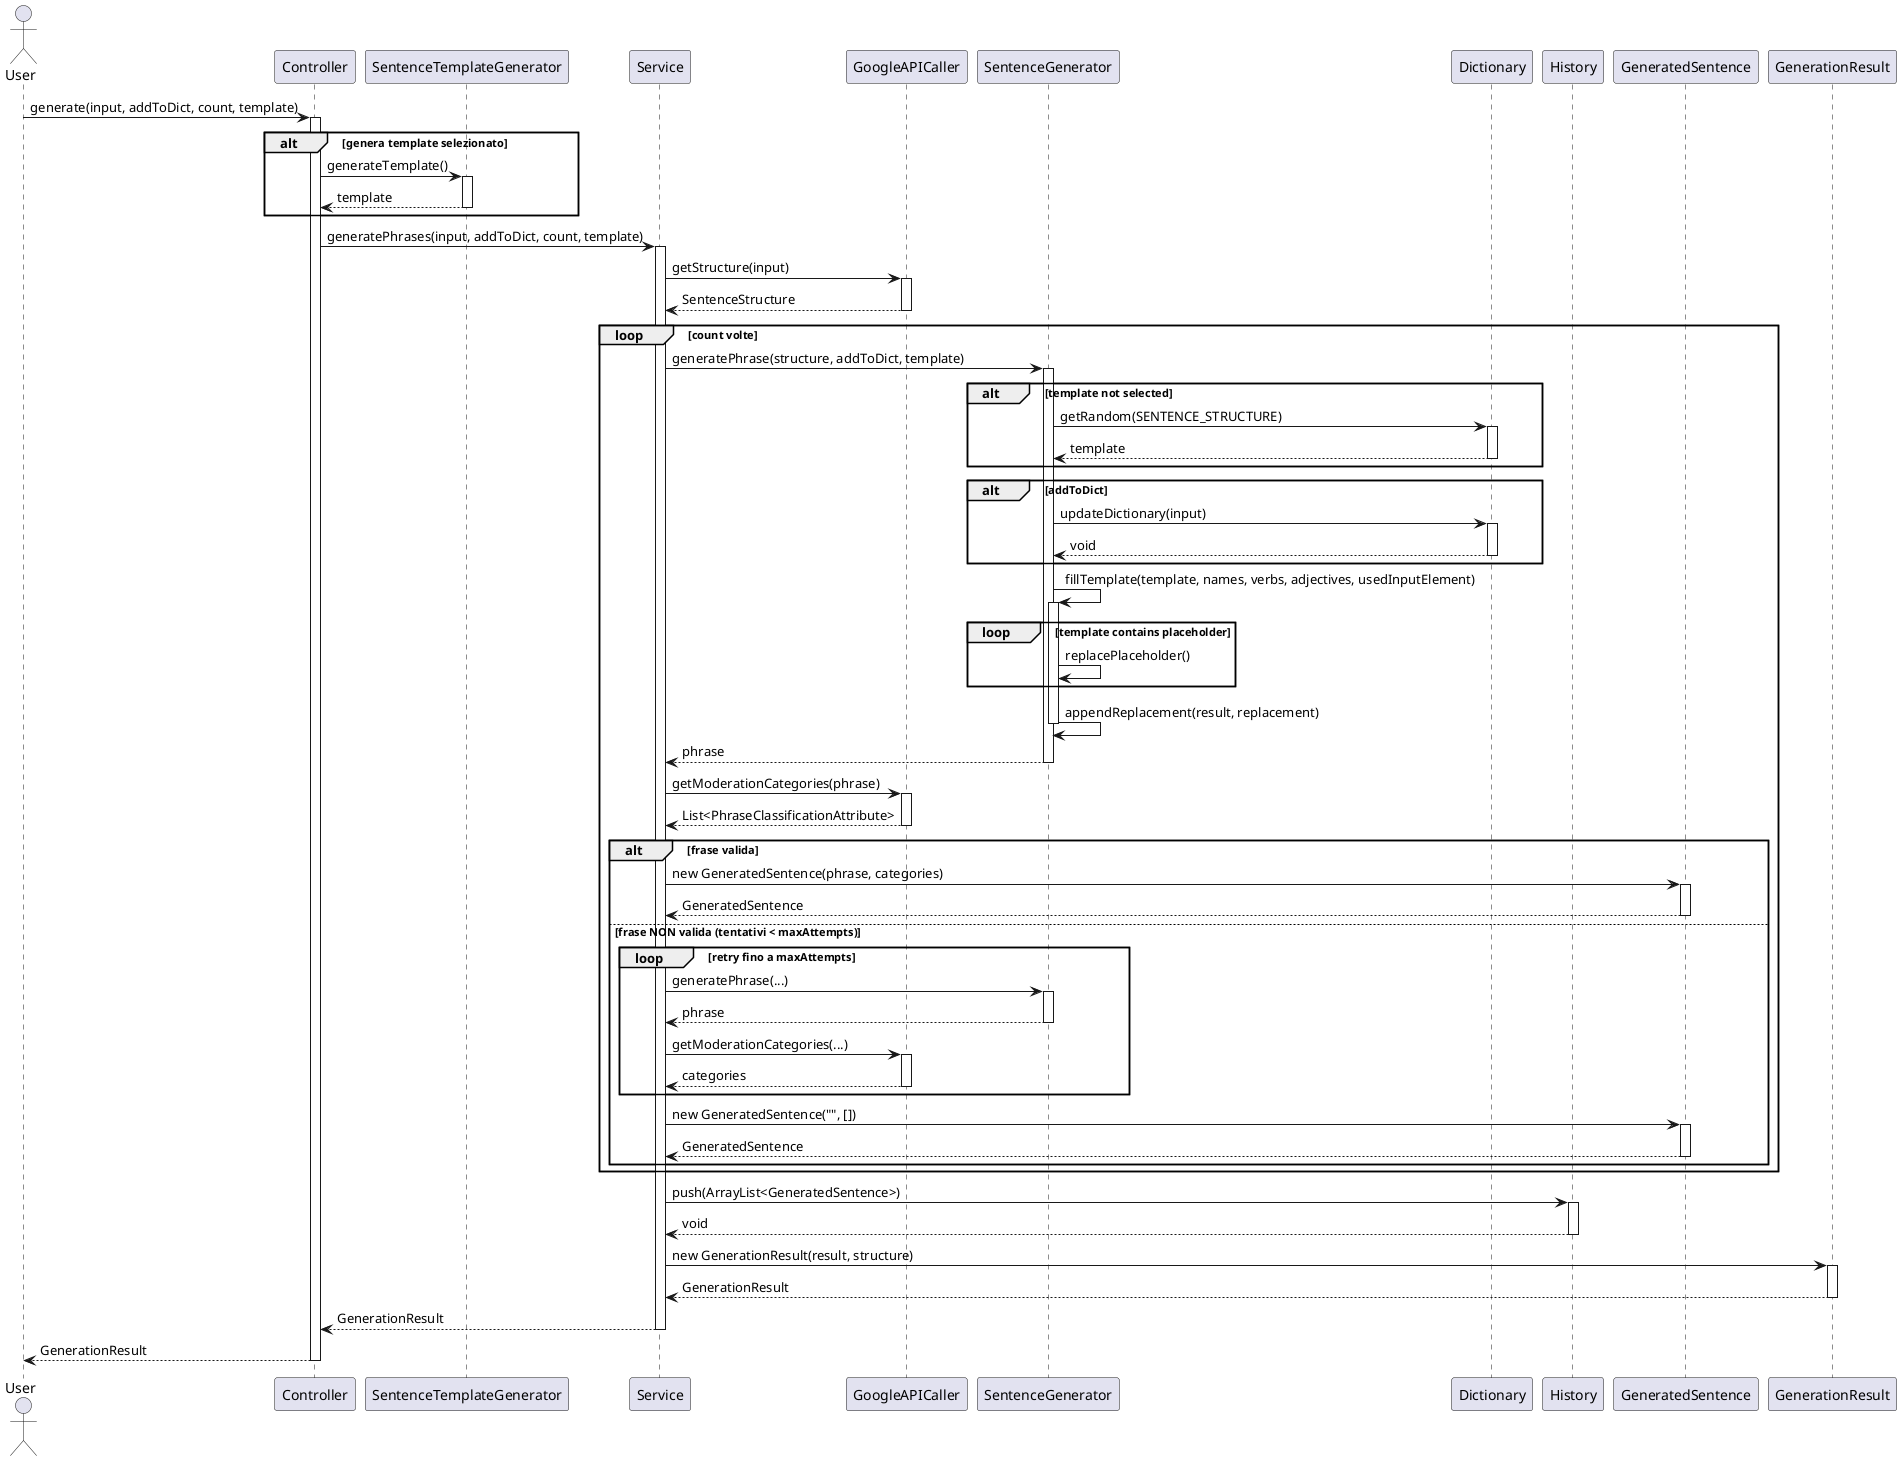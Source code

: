 @startuml
actor User
participant Controller
participant SentenceTemplateGenerator as TemplateGen
participant Service
participant GoogleAPICaller as API
participant SentenceGenerator as Generator
participant Dictionary
participant History
participant GeneratedSentence
participant GenerationResult

User -> Controller : generate(input, addToDict, count, template)
activate Controller

alt genera template selezionato
    Controller -> TemplateGen : generateTemplate()
    activate TemplateGen
    TemplateGen --> Controller : template
    deactivate TemplateGen
end

Controller -> Service : generatePhrases(input, addToDict, count, template)
activate Service

Service -> API : getStructure(input)
activate API
API --> Service : SentenceStructure
deactivate API

loop count volte
    Service -> Generator : generatePhrase(structure, addToDict, template)
    activate Generator

    alt template not selected
        Generator -> Dictionary : getRandom(SENTENCE_STRUCTURE)
        activate Dictionary
        Dictionary --> Generator : template
        deactivate Dictionary
    end

    alt addToDict
        Generator -> Dictionary : updateDictionary(input)
        activate Dictionary
        Dictionary --> Generator : void
        deactivate Dictionary
    end

    Generator -> Generator : fillTemplate(template, names, verbs, adjectives, usedInputElement)
    activate Generator
    loop template contains placeholder
        Generator -> Generator : replacePlaceholder()
    end
    Generator -> Generator : appendReplacement(result, replacement)
    deactivate Generator

    Generator --> Service : phrase
    deactivate Generator

    Service -> API : getModerationCategories(phrase)
    activate API
    API --> Service : List<PhraseClassificationAttribute>
    deactivate API

    alt frase valida
        Service -> GeneratedSentence : new GeneratedSentence(phrase, categories)
        activate GeneratedSentence
        Service <-- GeneratedSentence : GeneratedSentence
        deactivate GeneratedSentence
    else frase NON valida (tentativi < maxAttempts)
        loop retry fino a maxAttempts
            Service -> Generator : generatePhrase(...)
            activate Generator
            Generator --> Service : phrase
            deactivate Generator

            Service -> API : getModerationCategories(...)
            activate API
            API --> Service : categories
            deactivate API
        end
        Service -> GeneratedSentence : new GeneratedSentence("", [])
        activate GeneratedSentence
        Service <-- GeneratedSentence : GeneratedSentence
        deactivate GeneratedSentence
    end
end

Service -> History : push(ArrayList<GeneratedSentence>)
activate History
History --> Service : void
deactivate History

Service -> GenerationResult : new GenerationResult(result, structure)
activate GenerationResult
GenerationResult --> Service : GenerationResult
deactivate GenerationResult

Service --> Controller : GenerationResult
deactivate Service

Controller --> User : GenerationResult
deactivate Controller
@enduml

